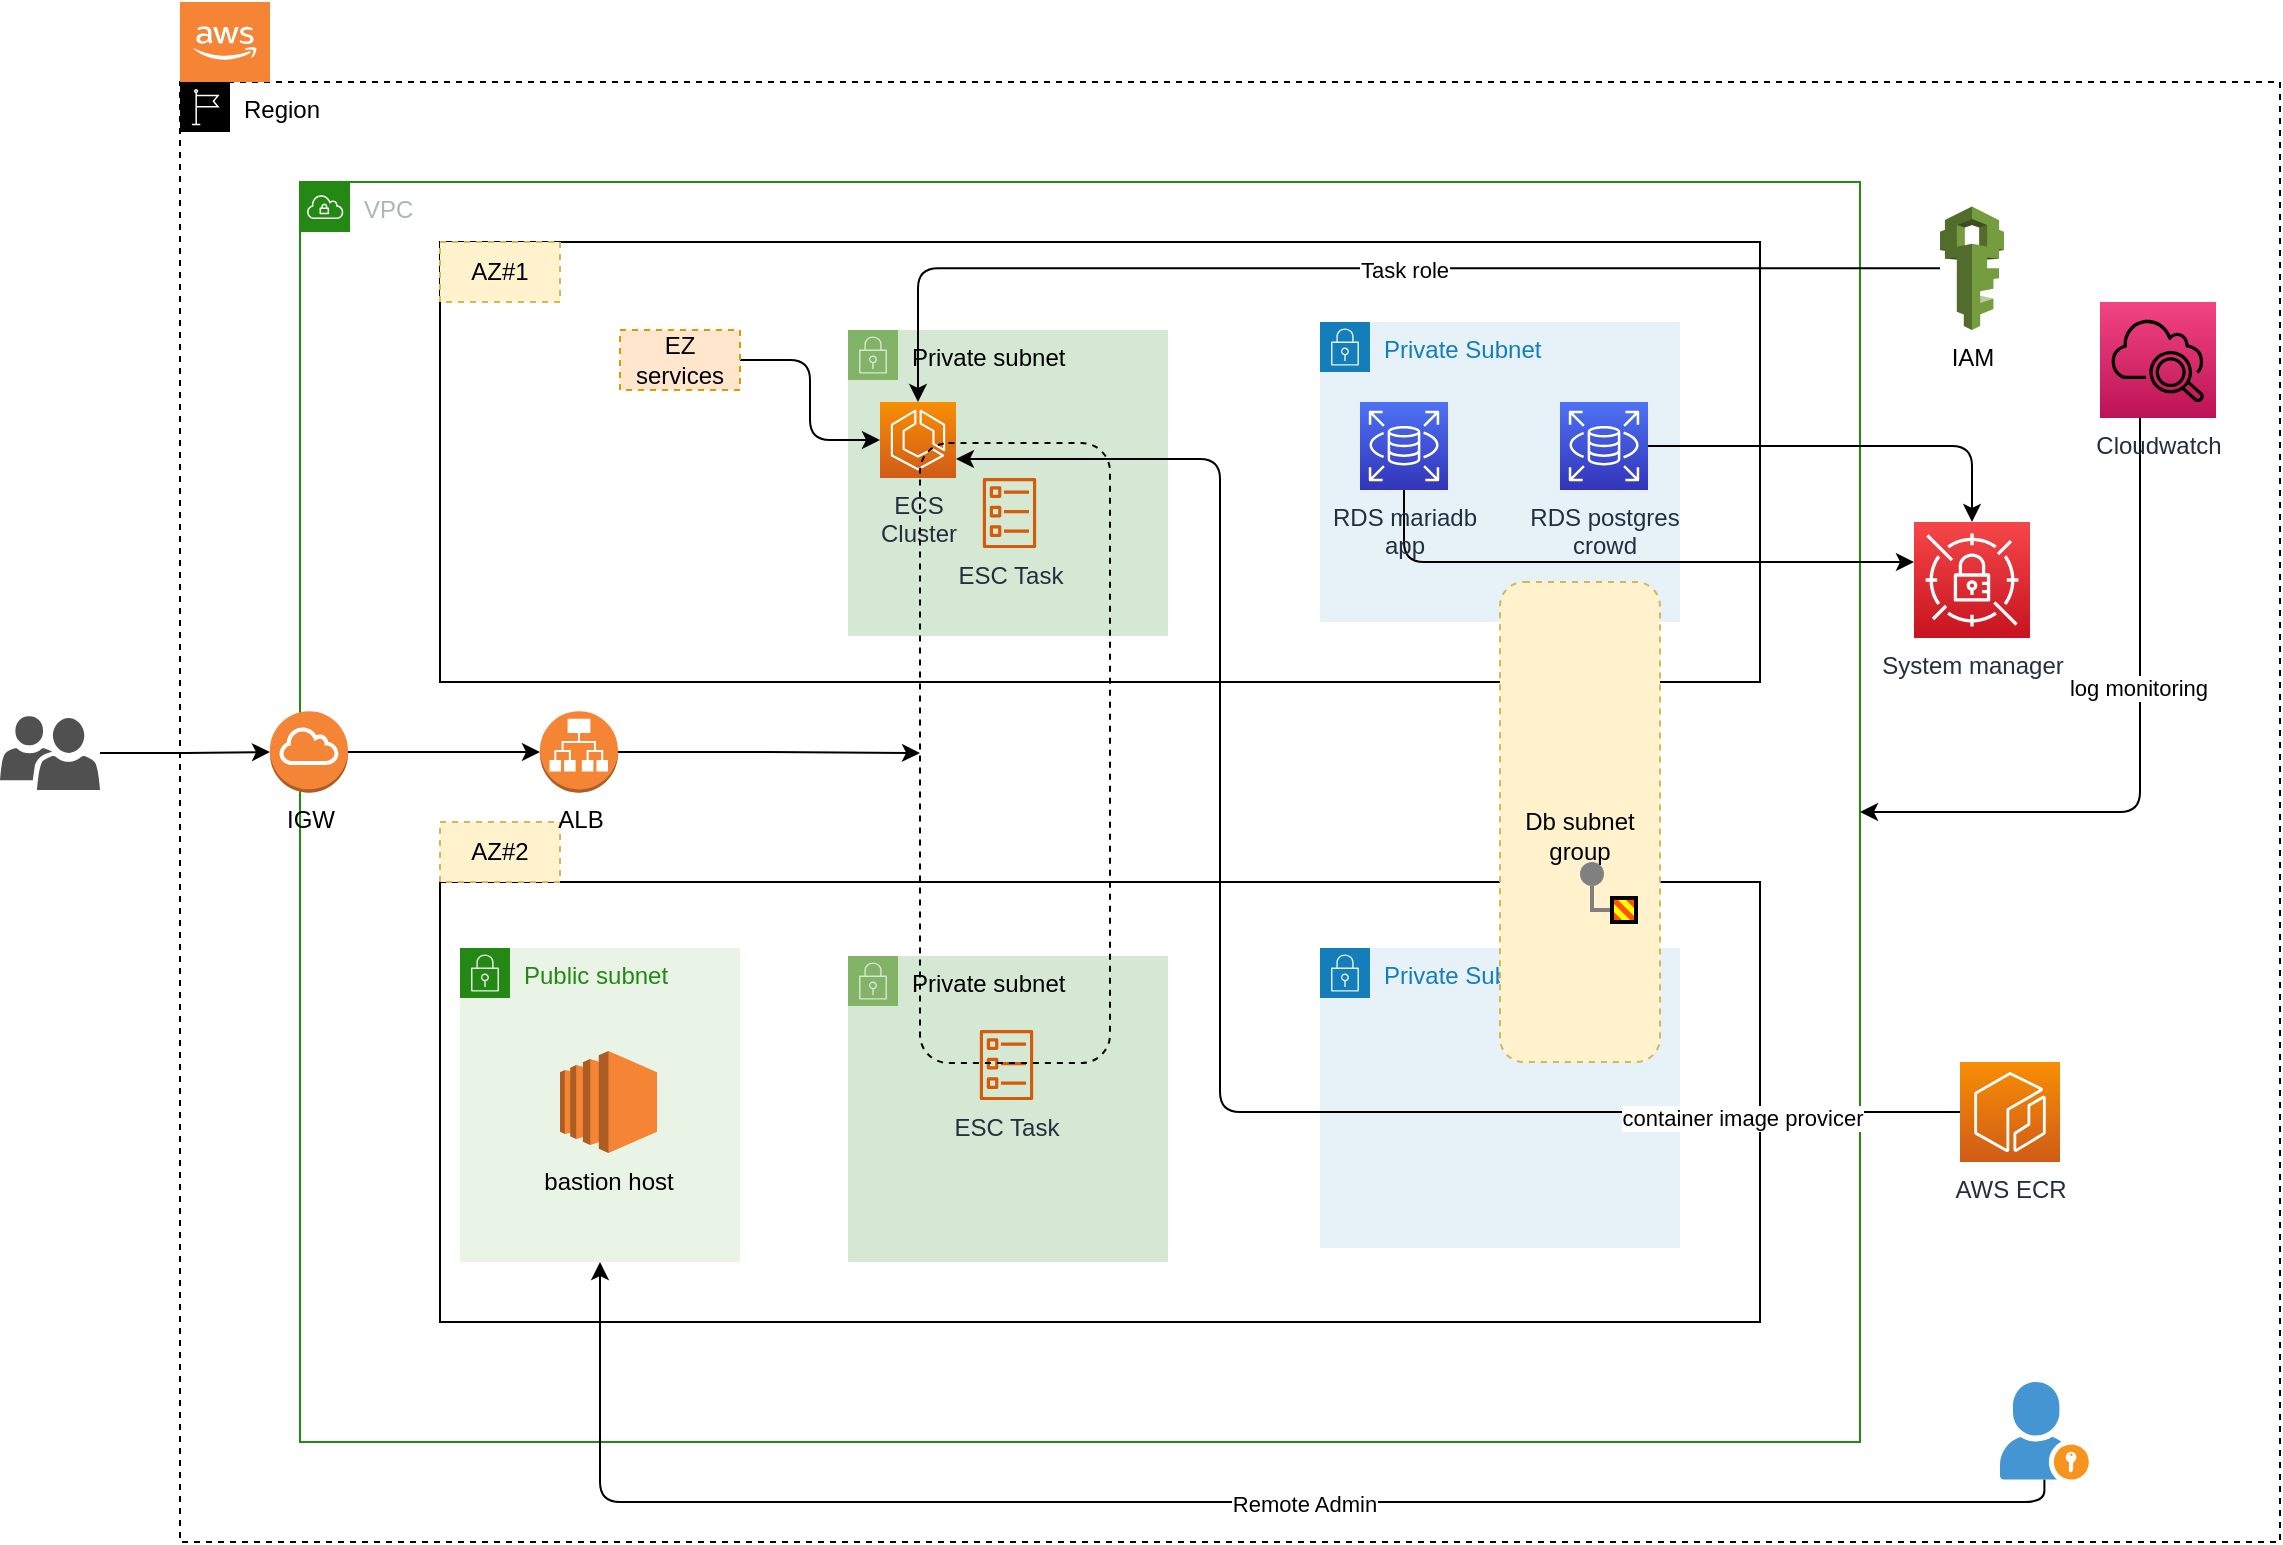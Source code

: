 <mxfile version="15.8.7" type="device"><diagram id="q_cXKXKNehjeETfZFpNb" name="Page-1"><mxGraphModel dx="2526" dy="1140" grid="1" gridSize="10" guides="1" tooltips="1" connect="1" arrows="1" fold="1" page="1" pageScale="1" pageWidth="850" pageHeight="1100" math="0" shadow="0"><root><mxCell id="0"/><mxCell id="1" parent="0"/><mxCell id="SDBRnCYukBcAGM90BFe3-1" value="Region" style="points=[[0,0],[0.25,0],[0.5,0],[0.75,0],[1,0],[1,0.25],[1,0.5],[1,0.75],[1,1],[0.75,1],[0.5,1],[0.25,1],[0,1],[0,0.75],[0,0.5],[0,0.25]];outlineConnect=0;html=1;whiteSpace=wrap;fontSize=12;fontStyle=0;shape=mxgraph.aws4.group;grIcon=mxgraph.aws4.group_region;verticalAlign=top;align=left;spacingLeft=30;dashed=1;" vertex="1" parent="1"><mxGeometry x="30" y="80" width="1050" height="730" as="geometry"/></mxCell><mxCell id="SDBRnCYukBcAGM90BFe3-2" value="VPC" style="points=[[0,0],[0.25,0],[0.5,0],[0.75,0],[1,0],[1,0.25],[1,0.5],[1,0.75],[1,1],[0.75,1],[0.5,1],[0.25,1],[0,1],[0,0.75],[0,0.5],[0,0.25]];outlineConnect=0;gradientColor=none;html=1;whiteSpace=wrap;fontSize=12;fontStyle=0;shape=mxgraph.aws4.group;grIcon=mxgraph.aws4.group_vpc;strokeColor=#248814;fillColor=none;verticalAlign=top;align=left;spacingLeft=30;fontColor=#AAB7B8;dashed=0;" vertex="1" parent="1"><mxGeometry x="90" y="130" width="780" height="630" as="geometry"/></mxCell><mxCell id="SDBRnCYukBcAGM90BFe3-3" value="AWS ECR" style="sketch=0;points=[[0,0,0],[0.25,0,0],[0.5,0,0],[0.75,0,0],[1,0,0],[0,1,0],[0.25,1,0],[0.5,1,0],[0.75,1,0],[1,1,0],[0,0.25,0],[0,0.5,0],[0,0.75,0],[1,0.25,0],[1,0.5,0],[1,0.75,0]];outlineConnect=0;fontColor=#232F3E;gradientColor=#F78E04;gradientDirection=north;fillColor=#D05C17;strokeColor=#ffffff;dashed=0;verticalLabelPosition=bottom;verticalAlign=top;align=center;html=1;fontSize=12;fontStyle=0;aspect=fixed;shape=mxgraph.aws4.resourceIcon;resIcon=mxgraph.aws4.ecr;" vertex="1" parent="1"><mxGeometry x="920" y="570" width="50" height="50" as="geometry"/></mxCell><mxCell id="SDBRnCYukBcAGM90BFe3-4" value="" style="rounded=0;whiteSpace=wrap;html=1;" vertex="1" parent="1"><mxGeometry x="160" y="160" width="660" height="220" as="geometry"/></mxCell><mxCell id="SDBRnCYukBcAGM90BFe3-5" value="" style="rounded=0;whiteSpace=wrap;html=1;" vertex="1" parent="1"><mxGeometry x="160" y="480" width="660" height="220" as="geometry"/></mxCell><mxCell id="SDBRnCYukBcAGM90BFe3-7" value="Private Subnet" style="points=[[0,0],[0.25,0],[0.5,0],[0.75,0],[1,0],[1,0.25],[1,0.5],[1,0.75],[1,1],[0.75,1],[0.5,1],[0.25,1],[0,1],[0,0.75],[0,0.5],[0,0.25]];outlineConnect=0;gradientColor=none;html=1;whiteSpace=wrap;fontSize=12;fontStyle=0;shape=mxgraph.aws4.group;grIcon=mxgraph.aws4.group_security_group;grStroke=0;strokeColor=#147EBA;fillColor=#E6F2F8;verticalAlign=top;align=left;spacingLeft=30;fontColor=#147EBA;dashed=0;" vertex="1" parent="1"><mxGeometry x="600" y="200" width="180" height="150" as="geometry"/></mxCell><mxCell id="SDBRnCYukBcAGM90BFe3-46" style="edgeStyle=orthogonalEdgeStyle;rounded=1;orthogonalLoop=1;jettySize=auto;html=1;" edge="1" parent="1" source="SDBRnCYukBcAGM90BFe3-8" target="SDBRnCYukBcAGM90BFe3-39"><mxGeometry relative="1" as="geometry"><Array as="points"><mxPoint x="642" y="320"/></Array></mxGeometry></mxCell><mxCell id="SDBRnCYukBcAGM90BFe3-8" value="RDS mariadb&lt;br&gt;app" style="sketch=0;points=[[0,0,0],[0.25,0,0],[0.5,0,0],[0.75,0,0],[1,0,0],[0,1,0],[0.25,1,0],[0.5,1,0],[0.75,1,0],[1,1,0],[0,0.25,0],[0,0.5,0],[0,0.75,0],[1,0.25,0],[1,0.5,0],[1,0.75,0]];outlineConnect=0;fontColor=#232F3E;gradientColor=#4D72F3;gradientDirection=north;fillColor=#3334B9;strokeColor=#ffffff;dashed=0;verticalLabelPosition=bottom;verticalAlign=top;align=center;html=1;fontSize=12;fontStyle=0;aspect=fixed;shape=mxgraph.aws4.resourceIcon;resIcon=mxgraph.aws4.rds;" vertex="1" parent="1"><mxGeometry x="620" y="240" width="44" height="44" as="geometry"/></mxCell><mxCell id="SDBRnCYukBcAGM90BFe3-45" style="edgeStyle=orthogonalEdgeStyle;rounded=1;orthogonalLoop=1;jettySize=auto;html=1;" edge="1" parent="1" source="SDBRnCYukBcAGM90BFe3-9" target="SDBRnCYukBcAGM90BFe3-39"><mxGeometry relative="1" as="geometry"/></mxCell><mxCell id="SDBRnCYukBcAGM90BFe3-9" value="RDS postgres&lt;br&gt;crowd" style="sketch=0;points=[[0,0,0],[0.25,0,0],[0.5,0,0],[0.75,0,0],[1,0,0],[0,1,0],[0.25,1,0],[0.5,1,0],[0.75,1,0],[1,1,0],[0,0.25,0],[0,0.5,0],[0,0.75,0],[1,0.25,0],[1,0.5,0],[1,0.75,0]];outlineConnect=0;fontColor=#232F3E;gradientColor=#4D72F3;gradientDirection=north;fillColor=#3334B9;strokeColor=#ffffff;dashed=0;verticalLabelPosition=bottom;verticalAlign=top;align=center;html=1;fontSize=12;fontStyle=0;aspect=fixed;shape=mxgraph.aws4.resourceIcon;resIcon=mxgraph.aws4.rds;" vertex="1" parent="1"><mxGeometry x="720" y="240" width="44" height="44" as="geometry"/></mxCell><mxCell id="SDBRnCYukBcAGM90BFe3-10" value="Private Subnet" style="points=[[0,0],[0.25,0],[0.5,0],[0.75,0],[1,0],[1,0.25],[1,0.5],[1,0.75],[1,1],[0.75,1],[0.5,1],[0.25,1],[0,1],[0,0.75],[0,0.5],[0,0.25]];outlineConnect=0;gradientColor=none;html=1;whiteSpace=wrap;fontSize=12;fontStyle=0;shape=mxgraph.aws4.group;grIcon=mxgraph.aws4.group_security_group;grStroke=0;strokeColor=#147EBA;fillColor=#E6F2F8;verticalAlign=top;align=left;spacingLeft=30;fontColor=#147EBA;dashed=0;" vertex="1" parent="1"><mxGeometry x="600" y="513" width="180" height="150" as="geometry"/></mxCell><mxCell id="SDBRnCYukBcAGM90BFe3-15" value="" style="group" vertex="1" connectable="0" parent="1"><mxGeometry x="690" y="330" width="80" height="240" as="geometry"/></mxCell><mxCell id="SDBRnCYukBcAGM90BFe3-11" value="" style="rounded=1;whiteSpace=wrap;html=1;fillColor=#fff2cc;dashed=1;strokeColor=#d6b656;" vertex="1" parent="SDBRnCYukBcAGM90BFe3-15"><mxGeometry width="80" height="240" as="geometry"/></mxCell><mxCell id="SDBRnCYukBcAGM90BFe3-12" value="Db subnet&lt;br&gt;group" style="text;html=1;strokeColor=none;fillColor=none;align=center;verticalAlign=middle;whiteSpace=wrap;rounded=0;dashed=1;" vertex="1" parent="SDBRnCYukBcAGM90BFe3-15"><mxGeometry x="10" y="106.667" width="60" height="40" as="geometry"/></mxCell><mxCell id="SDBRnCYukBcAGM90BFe3-16" value="Private subnet" style="points=[[0,0],[0.25,0],[0.5,0],[0.75,0],[1,0],[1,0.25],[1,0.5],[1,0.75],[1,1],[0.75,1],[0.5,1],[0.25,1],[0,1],[0,0.75],[0,0.5],[0,0.25]];outlineConnect=0;html=1;whiteSpace=wrap;fontSize=12;fontStyle=0;shape=mxgraph.aws4.group;grIcon=mxgraph.aws4.group_security_group;grStroke=0;strokeColor=#82b366;fillColor=#d5e8d4;verticalAlign=top;align=left;spacingLeft=30;dashed=0;" vertex="1" parent="1"><mxGeometry x="364" y="204" width="160" height="153" as="geometry"/></mxCell><mxCell id="SDBRnCYukBcAGM90BFe3-17" value="Private subnet" style="points=[[0,0],[0.25,0],[0.5,0],[0.75,0],[1,0],[1,0.25],[1,0.5],[1,0.75],[1,1],[0.75,1],[0.5,1],[0.25,1],[0,1],[0,0.75],[0,0.5],[0,0.25]];outlineConnect=0;html=1;whiteSpace=wrap;fontSize=12;fontStyle=0;shape=mxgraph.aws4.group;grIcon=mxgraph.aws4.group_security_group;grStroke=0;strokeColor=#82b366;fillColor=#d5e8d4;verticalAlign=top;align=left;spacingLeft=30;dashed=0;" vertex="1" parent="1"><mxGeometry x="364" y="517" width="160" height="153" as="geometry"/></mxCell><mxCell id="SDBRnCYukBcAGM90BFe3-18" value="ESC Task" style="sketch=0;outlineConnect=0;fontColor=#232F3E;gradientColor=none;fillColor=#D45B07;strokeColor=none;dashed=0;verticalLabelPosition=bottom;verticalAlign=top;align=center;html=1;fontSize=12;fontStyle=0;aspect=fixed;pointerEvents=1;shape=mxgraph.aws4.ecs_task;" vertex="1" parent="1"><mxGeometry x="431.25" y="278" width="27" height="35.03" as="geometry"/></mxCell><mxCell id="SDBRnCYukBcAGM90BFe3-19" value="ESC Task" style="sketch=0;outlineConnect=0;fontColor=#232F3E;gradientColor=none;fillColor=#D45B07;strokeColor=none;dashed=0;verticalLabelPosition=bottom;verticalAlign=top;align=center;html=1;fontSize=12;fontStyle=0;aspect=fixed;pointerEvents=1;shape=mxgraph.aws4.ecs_task;" vertex="1" parent="1"><mxGeometry x="429.75" y="554" width="27" height="35.03" as="geometry"/></mxCell><mxCell id="SDBRnCYukBcAGM90BFe3-20" value="ECS&lt;br&gt;Cluster" style="sketch=0;points=[[0,0,0],[0.25,0,0],[0.5,0,0],[0.75,0,0],[1,0,0],[0,1,0],[0.25,1,0],[0.5,1,0],[0.75,1,0],[1,1,0],[0,0.25,0],[0,0.5,0],[0,0.75,0],[1,0.25,0],[1,0.5,0],[1,0.75,0]];outlineConnect=0;fontColor=#232F3E;gradientColor=#F78E04;gradientDirection=north;fillColor=#D05C17;strokeColor=#ffffff;dashed=0;verticalLabelPosition=bottom;verticalAlign=top;align=center;html=1;fontSize=12;fontStyle=0;aspect=fixed;shape=mxgraph.aws4.resourceIcon;resIcon=mxgraph.aws4.ecs;" vertex="1" parent="1"><mxGeometry x="380" y="240" width="38" height="38" as="geometry"/></mxCell><mxCell id="SDBRnCYukBcAGM90BFe3-21" value="" style="rounded=1;whiteSpace=wrap;html=1;dashed=1;fillColor=none;" vertex="1" parent="1"><mxGeometry x="400" y="260.5" width="95" height="310" as="geometry"/></mxCell><mxCell id="SDBRnCYukBcAGM90BFe3-22" value="" style="outlineConnect=0;dashed=0;verticalLabelPosition=bottom;verticalAlign=top;align=center;html=1;shape=mxgraph.aws3.cloud_2;fillColor=#F58534;gradientColor=none;" vertex="1" parent="1"><mxGeometry x="30" y="40" width="45" height="40" as="geometry"/></mxCell><mxCell id="SDBRnCYukBcAGM90BFe3-23" value="AZ#1" style="text;html=1;strokeColor=#d6b656;fillColor=#fff2cc;align=center;verticalAlign=middle;whiteSpace=wrap;rounded=0;dashed=1;" vertex="1" parent="1"><mxGeometry x="160" y="160" width="60" height="30" as="geometry"/></mxCell><mxCell id="SDBRnCYukBcAGM90BFe3-24" value="AZ#2" style="text;html=1;strokeColor=#d6b656;fillColor=#fff2cc;align=center;verticalAlign=middle;whiteSpace=wrap;rounded=0;dashed=1;" vertex="1" parent="1"><mxGeometry x="160" y="450" width="60" height="30" as="geometry"/></mxCell><mxCell id="SDBRnCYukBcAGM90BFe3-28" style="edgeStyle=orthogonalEdgeStyle;rounded=0;orthogonalLoop=1;jettySize=auto;html=1;" edge="1" parent="1" source="SDBRnCYukBcAGM90BFe3-25" target="SDBRnCYukBcAGM90BFe3-27"><mxGeometry relative="1" as="geometry"/></mxCell><mxCell id="SDBRnCYukBcAGM90BFe3-25" value="IGW" style="outlineConnect=0;dashed=0;verticalLabelPosition=bottom;verticalAlign=top;align=center;html=1;shape=mxgraph.aws3.internet_gateway;fillColor=#F58536;gradientColor=none;" vertex="1" parent="1"><mxGeometry x="75" y="394.65" width="39" height="40.7" as="geometry"/></mxCell><mxCell id="SDBRnCYukBcAGM90BFe3-30" style="edgeStyle=orthogonalEdgeStyle;rounded=0;orthogonalLoop=1;jettySize=auto;html=1;entryX=0;entryY=0.5;entryDx=0;entryDy=0;" edge="1" parent="1" source="SDBRnCYukBcAGM90BFe3-27" target="SDBRnCYukBcAGM90BFe3-21"><mxGeometry relative="1" as="geometry"/></mxCell><mxCell id="SDBRnCYukBcAGM90BFe3-27" value="ALB" style="outlineConnect=0;dashed=0;verticalLabelPosition=bottom;verticalAlign=top;align=center;html=1;shape=mxgraph.aws3.application_load_balancer;fillColor=#F58534;gradientColor=none;" vertex="1" parent="1"><mxGeometry x="210" y="394.65" width="39" height="40.7" as="geometry"/></mxCell><mxCell id="SDBRnCYukBcAGM90BFe3-32" style="edgeStyle=orthogonalEdgeStyle;rounded=0;orthogonalLoop=1;jettySize=auto;html=1;entryX=0;entryY=0.5;entryDx=0;entryDy=0;entryPerimeter=0;" edge="1" parent="1" source="SDBRnCYukBcAGM90BFe3-31" target="SDBRnCYukBcAGM90BFe3-25"><mxGeometry relative="1" as="geometry"/></mxCell><mxCell id="SDBRnCYukBcAGM90BFe3-31" value="" style="sketch=0;pointerEvents=1;shadow=0;dashed=0;html=1;strokeColor=none;labelPosition=center;verticalLabelPosition=bottom;verticalAlign=top;align=center;fillColor=#505050;shape=mxgraph.mscae.intune.user_group" vertex="1" parent="1"><mxGeometry x="-60" y="397" width="50" height="37" as="geometry"/></mxCell><mxCell id="SDBRnCYukBcAGM90BFe3-47" style="edgeStyle=orthogonalEdgeStyle;rounded=1;orthogonalLoop=1;jettySize=auto;html=1;" edge="1" parent="1" source="SDBRnCYukBcAGM90BFe3-33" target="SDBRnCYukBcAGM90BFe3-20"><mxGeometry relative="1" as="geometry"/></mxCell><mxCell id="SDBRnCYukBcAGM90BFe3-48" value="Task role" style="edgeLabel;html=1;align=center;verticalAlign=middle;resizable=0;points=[];" vertex="1" connectable="0" parent="SDBRnCYukBcAGM90BFe3-47"><mxGeometry x="-0.072" y="1" relative="1" as="geometry"><mxPoint as="offset"/></mxGeometry></mxCell><mxCell id="SDBRnCYukBcAGM90BFe3-33" value="IAM" style="outlineConnect=0;dashed=0;verticalLabelPosition=bottom;verticalAlign=top;align=center;html=1;shape=mxgraph.aws3.iam;fillColor=#759C3E;gradientColor=none;" vertex="1" parent="1"><mxGeometry x="910" y="142.29" width="32" height="61.71" as="geometry"/></mxCell><mxCell id="SDBRnCYukBcAGM90BFe3-42" style="edgeStyle=orthogonalEdgeStyle;orthogonalLoop=1;jettySize=auto;html=1;rounded=1;" edge="1" parent="1" source="SDBRnCYukBcAGM90BFe3-34" target="SDBRnCYukBcAGM90BFe3-2"><mxGeometry relative="1" as="geometry"><Array as="points"><mxPoint x="1010" y="445"/></Array></mxGeometry></mxCell><mxCell id="SDBRnCYukBcAGM90BFe3-44" value="log monitoring" style="edgeLabel;html=1;align=center;verticalAlign=middle;resizable=0;points=[];" vertex="1" connectable="0" parent="SDBRnCYukBcAGM90BFe3-42"><mxGeometry x="-0.2" y="-1" relative="1" as="geometry"><mxPoint as="offset"/></mxGeometry></mxCell><mxCell id="SDBRnCYukBcAGM90BFe3-34" value="Cloudwatch" style="sketch=0;points=[[0,0,0],[0.25,0,0],[0.5,0,0],[0.75,0,0],[1,0,0],[0,1,0],[0.25,1,0],[0.5,1,0],[0.75,1,0],[1,1,0],[0,0.25,0],[0,0.5,0],[0,0.75,0],[1,0.25,0],[1,0.5,0],[1,0.75,0]];points=[[0,0,0],[0.25,0,0],[0.5,0,0],[0.75,0,0],[1,0,0],[0,1,0],[0.25,1,0],[0.5,1,0],[0.75,1,0],[1,1,0],[0,0.25,0],[0,0.5,0],[0,0.75,0],[1,0.25,0],[1,0.5,0],[1,0.75,0]];outlineConnect=0;fontColor=#232F3E;gradientColor=#F34482;gradientDirection=north;fillColor=#BC1356;strokeColor=default;dashed=0;verticalLabelPosition=bottom;verticalAlign=top;align=center;html=1;fontSize=12;fontStyle=0;aspect=fixed;shape=mxgraph.aws4.resourceIcon;resIcon=mxgraph.aws4.cloudwatch_2;" vertex="1" parent="1"><mxGeometry x="990" y="190" width="58" height="58" as="geometry"/></mxCell><mxCell id="SDBRnCYukBcAGM90BFe3-35" value="" style="edgeStyle=orthogonalEdgeStyle;rounded=0;exitX=0;exitY=0.5;endArrow=none;dashed=0;html=1;strokeColor=#808080;strokeWidth=2;" edge="1" source="SDBRnCYukBcAGM90BFe3-37" target="SDBRnCYukBcAGM90BFe3-36" parent="1"><mxGeometry relative="1" as="geometry"/></mxCell><mxCell id="SDBRnCYukBcAGM90BFe3-36" value="" style="strokeWidth=2;dashed=0;align=center;fontSize=8;shape=ellipse;fillColor=#808080;strokeColor=none;" vertex="1" parent="1"><mxGeometry x="730" y="470" width="12" height="12" as="geometry"/></mxCell><mxCell id="SDBRnCYukBcAGM90BFe3-37" value="" style="strokeWidth=2;outlineConnect=0;dashed=0;align=center;fontSize=8;shape=mxgraph.eip.message_1;fillColor=#ff5500;fontStyle=1;" vertex="1" parent="1"><mxGeometry x="746" y="488" width="12" height="12" as="geometry"/></mxCell><mxCell id="SDBRnCYukBcAGM90BFe3-39" value="System manager" style="sketch=0;points=[[0,0,0],[0.25,0,0],[0.5,0,0],[0.75,0,0],[1,0,0],[0,1,0],[0.25,1,0],[0.5,1,0],[0.75,1,0],[1,1,0],[0,0.25,0],[0,0.5,0],[0,0.75,0],[1,0.25,0],[1,0.5,0],[1,0.75,0]];outlineConnect=0;fontColor=#232F3E;gradientColor=#F54749;gradientDirection=north;fillColor=#C7131F;strokeColor=#ffffff;dashed=0;verticalLabelPosition=bottom;verticalAlign=top;align=center;html=1;fontSize=12;fontStyle=0;aspect=fixed;shape=mxgraph.aws4.resourceIcon;resIcon=mxgraph.aws4.secrets_manager;" vertex="1" parent="1"><mxGeometry x="897" y="300" width="58" height="58" as="geometry"/></mxCell><mxCell id="SDBRnCYukBcAGM90BFe3-40" value="Public subnet" style="points=[[0,0],[0.25,0],[0.5,0],[0.75,0],[1,0],[1,0.25],[1,0.5],[1,0.75],[1,1],[0.75,1],[0.5,1],[0.25,1],[0,1],[0,0.75],[0,0.5],[0,0.25]];outlineConnect=0;gradientColor=none;html=1;whiteSpace=wrap;fontSize=12;fontStyle=0;shape=mxgraph.aws4.group;grIcon=mxgraph.aws4.group_security_group;grStroke=0;strokeColor=#248814;fillColor=#E9F3E6;verticalAlign=top;align=left;spacingLeft=30;fontColor=#248814;dashed=0;" vertex="1" parent="1"><mxGeometry x="170" y="513" width="140" height="157" as="geometry"/></mxCell><mxCell id="SDBRnCYukBcAGM90BFe3-41" value="bastion host" style="outlineConnect=0;dashed=0;verticalLabelPosition=bottom;verticalAlign=top;align=center;html=1;shape=mxgraph.aws3.ec2;fillColor=#F58534;gradientColor=none;" vertex="1" parent="1"><mxGeometry x="220" y="564.5" width="48.5" height="51" as="geometry"/></mxCell><mxCell id="SDBRnCYukBcAGM90BFe3-49" style="edgeStyle=orthogonalEdgeStyle;rounded=1;orthogonalLoop=1;jettySize=auto;html=1;entryX=1;entryY=0.75;entryDx=0;entryDy=0;entryPerimeter=0;" edge="1" parent="1" source="SDBRnCYukBcAGM90BFe3-3" target="SDBRnCYukBcAGM90BFe3-20"><mxGeometry relative="1" as="geometry"><Array as="points"><mxPoint x="550" y="595"/><mxPoint x="550" y="269"/></Array></mxGeometry></mxCell><mxCell id="SDBRnCYukBcAGM90BFe3-50" value="container image provicer" style="edgeLabel;html=1;align=center;verticalAlign=middle;resizable=0;points=[];" vertex="1" connectable="0" parent="SDBRnCYukBcAGM90BFe3-49"><mxGeometry x="-0.914" y="3" relative="1" as="geometry"><mxPoint x="-74" as="offset"/></mxGeometry></mxCell><mxCell id="SDBRnCYukBcAGM90BFe3-52" style="edgeStyle=orthogonalEdgeStyle;rounded=1;orthogonalLoop=1;jettySize=auto;html=1;" edge="1" parent="1" source="SDBRnCYukBcAGM90BFe3-51" target="SDBRnCYukBcAGM90BFe3-40"><mxGeometry relative="1" as="geometry"><Array as="points"><mxPoint x="962" y="790"/><mxPoint x="240" y="790"/></Array></mxGeometry></mxCell><mxCell id="SDBRnCYukBcAGM90BFe3-53" value="Remote Admin" style="edgeLabel;html=1;align=center;verticalAlign=middle;resizable=0;points=[];" vertex="1" connectable="0" parent="SDBRnCYukBcAGM90BFe3-52"><mxGeometry x="-0.105" y="1" relative="1" as="geometry"><mxPoint as="offset"/></mxGeometry></mxCell><mxCell id="SDBRnCYukBcAGM90BFe3-51" value="" style="shadow=0;dashed=0;html=1;strokeColor=none;fillColor=#4495D1;labelPosition=center;verticalLabelPosition=bottom;verticalAlign=top;align=center;outlineConnect=0;shape=mxgraph.veeam.portal_admin;" vertex="1" parent="1"><mxGeometry x="940" y="730" width="44.4" height="48.8" as="geometry"/></mxCell><mxCell id="SDBRnCYukBcAGM90BFe3-55" style="edgeStyle=orthogonalEdgeStyle;rounded=1;orthogonalLoop=1;jettySize=auto;html=1;entryX=0;entryY=0.5;entryDx=0;entryDy=0;entryPerimeter=0;" edge="1" parent="1" source="SDBRnCYukBcAGM90BFe3-54" target="SDBRnCYukBcAGM90BFe3-20"><mxGeometry relative="1" as="geometry"/></mxCell><mxCell id="SDBRnCYukBcAGM90BFe3-54" value="EZ services" style="text;html=1;strokeColor=#d79b00;fillColor=#ffe6cc;align=center;verticalAlign=middle;whiteSpace=wrap;rounded=0;dashed=1;" vertex="1" parent="1"><mxGeometry x="250" y="204" width="60" height="30" as="geometry"/></mxCell></root></mxGraphModel></diagram></mxfile>